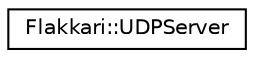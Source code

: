digraph "Graphical Class Hierarchy"
{
 // LATEX_PDF_SIZE
  edge [fontname="Helvetica",fontsize="10",labelfontname="Helvetica",labelfontsize="10"];
  node [fontname="Helvetica",fontsize="10",shape=record];
  rankdir="LR";
  Node0 [label="Flakkari::UDPServer",height=0.2,width=0.4,color="black", fillcolor="white", style="filled",URL="$d0/dd1/classFlakkari_1_1UDPServer.html",tooltip=" "];
}
